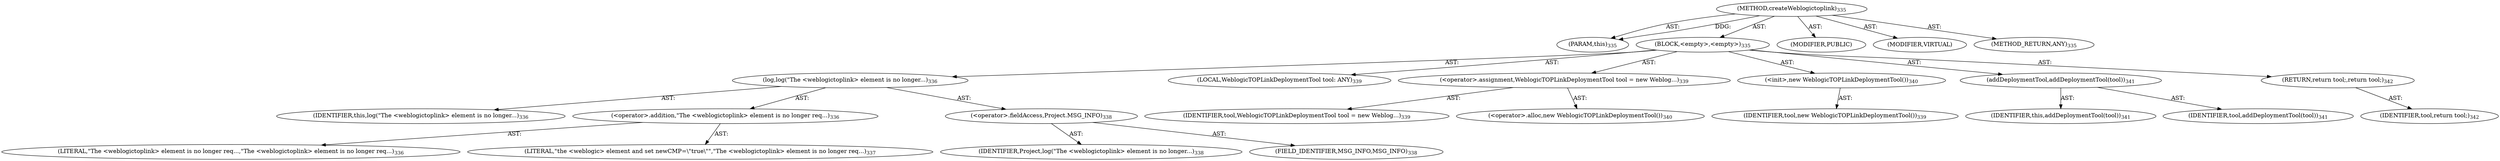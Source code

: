 digraph "createWeblogictoplink" {  
"111669149711" [label = <(METHOD,createWeblogictoplink)<SUB>335</SUB>> ]
"115964116999" [label = <(PARAM,this)<SUB>335</SUB>> ]
"25769803791" [label = <(BLOCK,&lt;empty&gt;,&lt;empty&gt;)<SUB>335</SUB>> ]
"30064771141" [label = <(log,log(&quot;The &lt;weblogictoplink&gt; element is no longer...)<SUB>336</SUB>> ]
"68719476746" [label = <(IDENTIFIER,this,log(&quot;The &lt;weblogictoplink&gt; element is no longer...)<SUB>336</SUB>> ]
"30064771142" [label = <(&lt;operator&gt;.addition,&quot;The &lt;weblogictoplink&gt; element is no longer req...)<SUB>336</SUB>> ]
"90194313227" [label = <(LITERAL,&quot;The &lt;weblogictoplink&gt; element is no longer req...,&quot;The &lt;weblogictoplink&gt; element is no longer req...)<SUB>336</SUB>> ]
"90194313228" [label = <(LITERAL,&quot;the &lt;weblogic&gt; element and set newCMP=\&quot;true\&quot;&quot;,&quot;The &lt;weblogictoplink&gt; element is no longer req...)<SUB>337</SUB>> ]
"30064771143" [label = <(&lt;operator&gt;.fieldAccess,Project.MSG_INFO)<SUB>338</SUB>> ]
"68719476796" [label = <(IDENTIFIER,Project,log(&quot;The &lt;weblogictoplink&gt; element is no longer...)<SUB>338</SUB>> ]
"55834574871" [label = <(FIELD_IDENTIFIER,MSG_INFO,MSG_INFO)<SUB>338</SUB>> ]
"94489280518" [label = <(LOCAL,WeblogicTOPLinkDeploymentTool tool: ANY)<SUB>339</SUB>> ]
"30064771144" [label = <(&lt;operator&gt;.assignment,WeblogicTOPLinkDeploymentTool tool = new Weblog...)<SUB>339</SUB>> ]
"68719476797" [label = <(IDENTIFIER,tool,WeblogicTOPLinkDeploymentTool tool = new Weblog...)<SUB>339</SUB>> ]
"30064771145" [label = <(&lt;operator&gt;.alloc,new WeblogicTOPLinkDeploymentTool())<SUB>340</SUB>> ]
"30064771146" [label = <(&lt;init&gt;,new WeblogicTOPLinkDeploymentTool())<SUB>340</SUB>> ]
"68719476798" [label = <(IDENTIFIER,tool,new WeblogicTOPLinkDeploymentTool())<SUB>339</SUB>> ]
"30064771147" [label = <(addDeploymentTool,addDeploymentTool(tool))<SUB>341</SUB>> ]
"68719476747" [label = <(IDENTIFIER,this,addDeploymentTool(tool))<SUB>341</SUB>> ]
"68719476799" [label = <(IDENTIFIER,tool,addDeploymentTool(tool))<SUB>341</SUB>> ]
"146028888072" [label = <(RETURN,return tool;,return tool;)<SUB>342</SUB>> ]
"68719476800" [label = <(IDENTIFIER,tool,return tool;)<SUB>342</SUB>> ]
"133143986235" [label = <(MODIFIER,PUBLIC)> ]
"133143986236" [label = <(MODIFIER,VIRTUAL)> ]
"128849018895" [label = <(METHOD_RETURN,ANY)<SUB>335</SUB>> ]
  "111669149711" -> "115964116999"  [ label = "AST: "] 
  "111669149711" -> "25769803791"  [ label = "AST: "] 
  "111669149711" -> "133143986235"  [ label = "AST: "] 
  "111669149711" -> "133143986236"  [ label = "AST: "] 
  "111669149711" -> "128849018895"  [ label = "AST: "] 
  "25769803791" -> "30064771141"  [ label = "AST: "] 
  "25769803791" -> "94489280518"  [ label = "AST: "] 
  "25769803791" -> "30064771144"  [ label = "AST: "] 
  "25769803791" -> "30064771146"  [ label = "AST: "] 
  "25769803791" -> "30064771147"  [ label = "AST: "] 
  "25769803791" -> "146028888072"  [ label = "AST: "] 
  "30064771141" -> "68719476746"  [ label = "AST: "] 
  "30064771141" -> "30064771142"  [ label = "AST: "] 
  "30064771141" -> "30064771143"  [ label = "AST: "] 
  "30064771142" -> "90194313227"  [ label = "AST: "] 
  "30064771142" -> "90194313228"  [ label = "AST: "] 
  "30064771143" -> "68719476796"  [ label = "AST: "] 
  "30064771143" -> "55834574871"  [ label = "AST: "] 
  "30064771144" -> "68719476797"  [ label = "AST: "] 
  "30064771144" -> "30064771145"  [ label = "AST: "] 
  "30064771146" -> "68719476798"  [ label = "AST: "] 
  "30064771147" -> "68719476747"  [ label = "AST: "] 
  "30064771147" -> "68719476799"  [ label = "AST: "] 
  "146028888072" -> "68719476800"  [ label = "AST: "] 
  "111669149711" -> "115964116999"  [ label = "DDG: "] 
}
